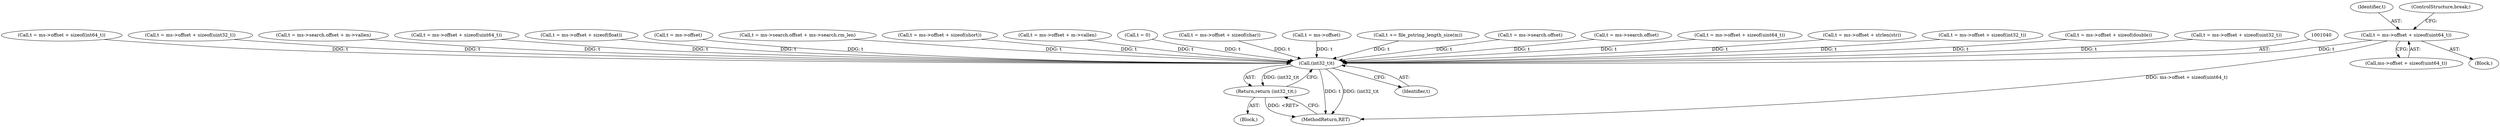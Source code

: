 digraph "0_file_4a284c89d6ef11aca34da65da7d673050a5ea320_5@integer" {
"1000661" [label="(Call,t = ms->offset + sizeof(uint64_t))"];
"1001039" [label="(Call,(int32_t)t)"];
"1001038" [label="(Return,return (int32_t)t;)"];
"1000414" [label="(Call,t = ms->offset + sizeof(int64_t))"];
"1000626" [label="(Call,t = ms->offset + sizeof(uint32_t))"];
"1000986" [label="(Call,t = ms->search.offset + m->vallen)"];
"1000696" [label="(Call,t = ms->offset + sizeof(uint64_t))"];
"1001039" [label="(Call,(int32_t)t)"];
"1000797" [label="(Call,t = ms->offset + sizeof(float))"];
"1001013" [label="(Call,t = ms->offset)"];
"1000939" [label="(Call,t = ms->search.offset + ms->search.rm_len)"];
"1000661" [label="(Call,t = ms->offset + sizeof(uint64_t))"];
"1000265" [label="(Call,t = ms->offset + sizeof(short))"];
"1000458" [label="(Call,t = ms->offset + m->vallen)"];
"1000109" [label="(Call,t = 0)"];
"1001042" [label="(MethodReturn,RET)"];
"1001041" [label="(Identifier,t)"];
"1000190" [label="(Call,t = ms->offset + sizeof(char))"];
"1000663" [label="(Call,ms->offset + sizeof(uint64_t))"];
"1001022" [label="(Call,t = ms->offset)"];
"1000662" [label="(Identifier,t)"];
"1000669" [label="(ControlStructure,break;)"];
"1000558" [label="(Call,t += file_pstring_length_size(m))"];
"1000931" [label="(Call,t = ms->search.offset)"];
"1000978" [label="(Call,t = ms->search.offset)"];
"1000104" [label="(Block,)"];
"1000731" [label="(Call,t = ms->offset + sizeof(uint64_t))"];
"1000475" [label="(Call,t = ms->offset + strlen(str))"];
"1000341" [label="(Call,t = ms->offset + sizeof(int32_t))"];
"1000125" [label="(Block,)"];
"1001038" [label="(Return,return (int32_t)t;)"];
"1000863" [label="(Call,t = ms->offset + sizeof(double))"];
"1000590" [label="(Call,t = ms->offset + sizeof(uint32_t))"];
"1000661" -> "1000125"  [label="AST: "];
"1000661" -> "1000663"  [label="CFG: "];
"1000662" -> "1000661"  [label="AST: "];
"1000663" -> "1000661"  [label="AST: "];
"1000669" -> "1000661"  [label="CFG: "];
"1000661" -> "1001042"  [label="DDG: ms->offset + sizeof(uint64_t)"];
"1000661" -> "1001039"  [label="DDG: t"];
"1001039" -> "1001038"  [label="AST: "];
"1001039" -> "1001041"  [label="CFG: "];
"1001040" -> "1001039"  [label="AST: "];
"1001041" -> "1001039"  [label="AST: "];
"1001038" -> "1001039"  [label="CFG: "];
"1001039" -> "1001042"  [label="DDG: t"];
"1001039" -> "1001042"  [label="DDG: (int32_t)t"];
"1001039" -> "1001038"  [label="DDG: (int32_t)t"];
"1000978" -> "1001039"  [label="DDG: t"];
"1000626" -> "1001039"  [label="DDG: t"];
"1000590" -> "1001039"  [label="DDG: t"];
"1000341" -> "1001039"  [label="DDG: t"];
"1000414" -> "1001039"  [label="DDG: t"];
"1001013" -> "1001039"  [label="DDG: t"];
"1000931" -> "1001039"  [label="DDG: t"];
"1001022" -> "1001039"  [label="DDG: t"];
"1000731" -> "1001039"  [label="DDG: t"];
"1000696" -> "1001039"  [label="DDG: t"];
"1000458" -> "1001039"  [label="DDG: t"];
"1000475" -> "1001039"  [label="DDG: t"];
"1000863" -> "1001039"  [label="DDG: t"];
"1000190" -> "1001039"  [label="DDG: t"];
"1000939" -> "1001039"  [label="DDG: t"];
"1000986" -> "1001039"  [label="DDG: t"];
"1000558" -> "1001039"  [label="DDG: t"];
"1000265" -> "1001039"  [label="DDG: t"];
"1000797" -> "1001039"  [label="DDG: t"];
"1000109" -> "1001039"  [label="DDG: t"];
"1001038" -> "1000104"  [label="AST: "];
"1001042" -> "1001038"  [label="CFG: "];
"1001038" -> "1001042"  [label="DDG: <RET>"];
}
